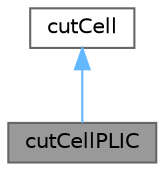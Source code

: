 digraph "cutCellPLIC"
{
 // LATEX_PDF_SIZE
  bgcolor="transparent";
  edge [fontname=Helvetica,fontsize=10,labelfontname=Helvetica,labelfontsize=10];
  node [fontname=Helvetica,fontsize=10,shape=box,height=0.2,width=0.4];
  Node1 [id="Node000001",label="cutCellPLIC",height=0.2,width=0.4,color="gray40", fillcolor="grey60", style="filled", fontcolor="black",tooltip="Class for cutting a cell, cellI, of an fvMesh, mesh_, at its intersection with an surface defined by ..."];
  Node2 -> Node1 [id="edge1_Node000001_Node000002",dir="back",color="steelblue1",style="solid",tooltip=" "];
  Node2 [id="Node000002",label="cutCell",height=0.2,width=0.4,color="gray40", fillcolor="white", style="filled",URL="$classFoam_1_1cutCell.html",tooltip="Service routines for cutting a cell, celli, of an fvMesh, mesh_, at its intersection with a surface."];
}
